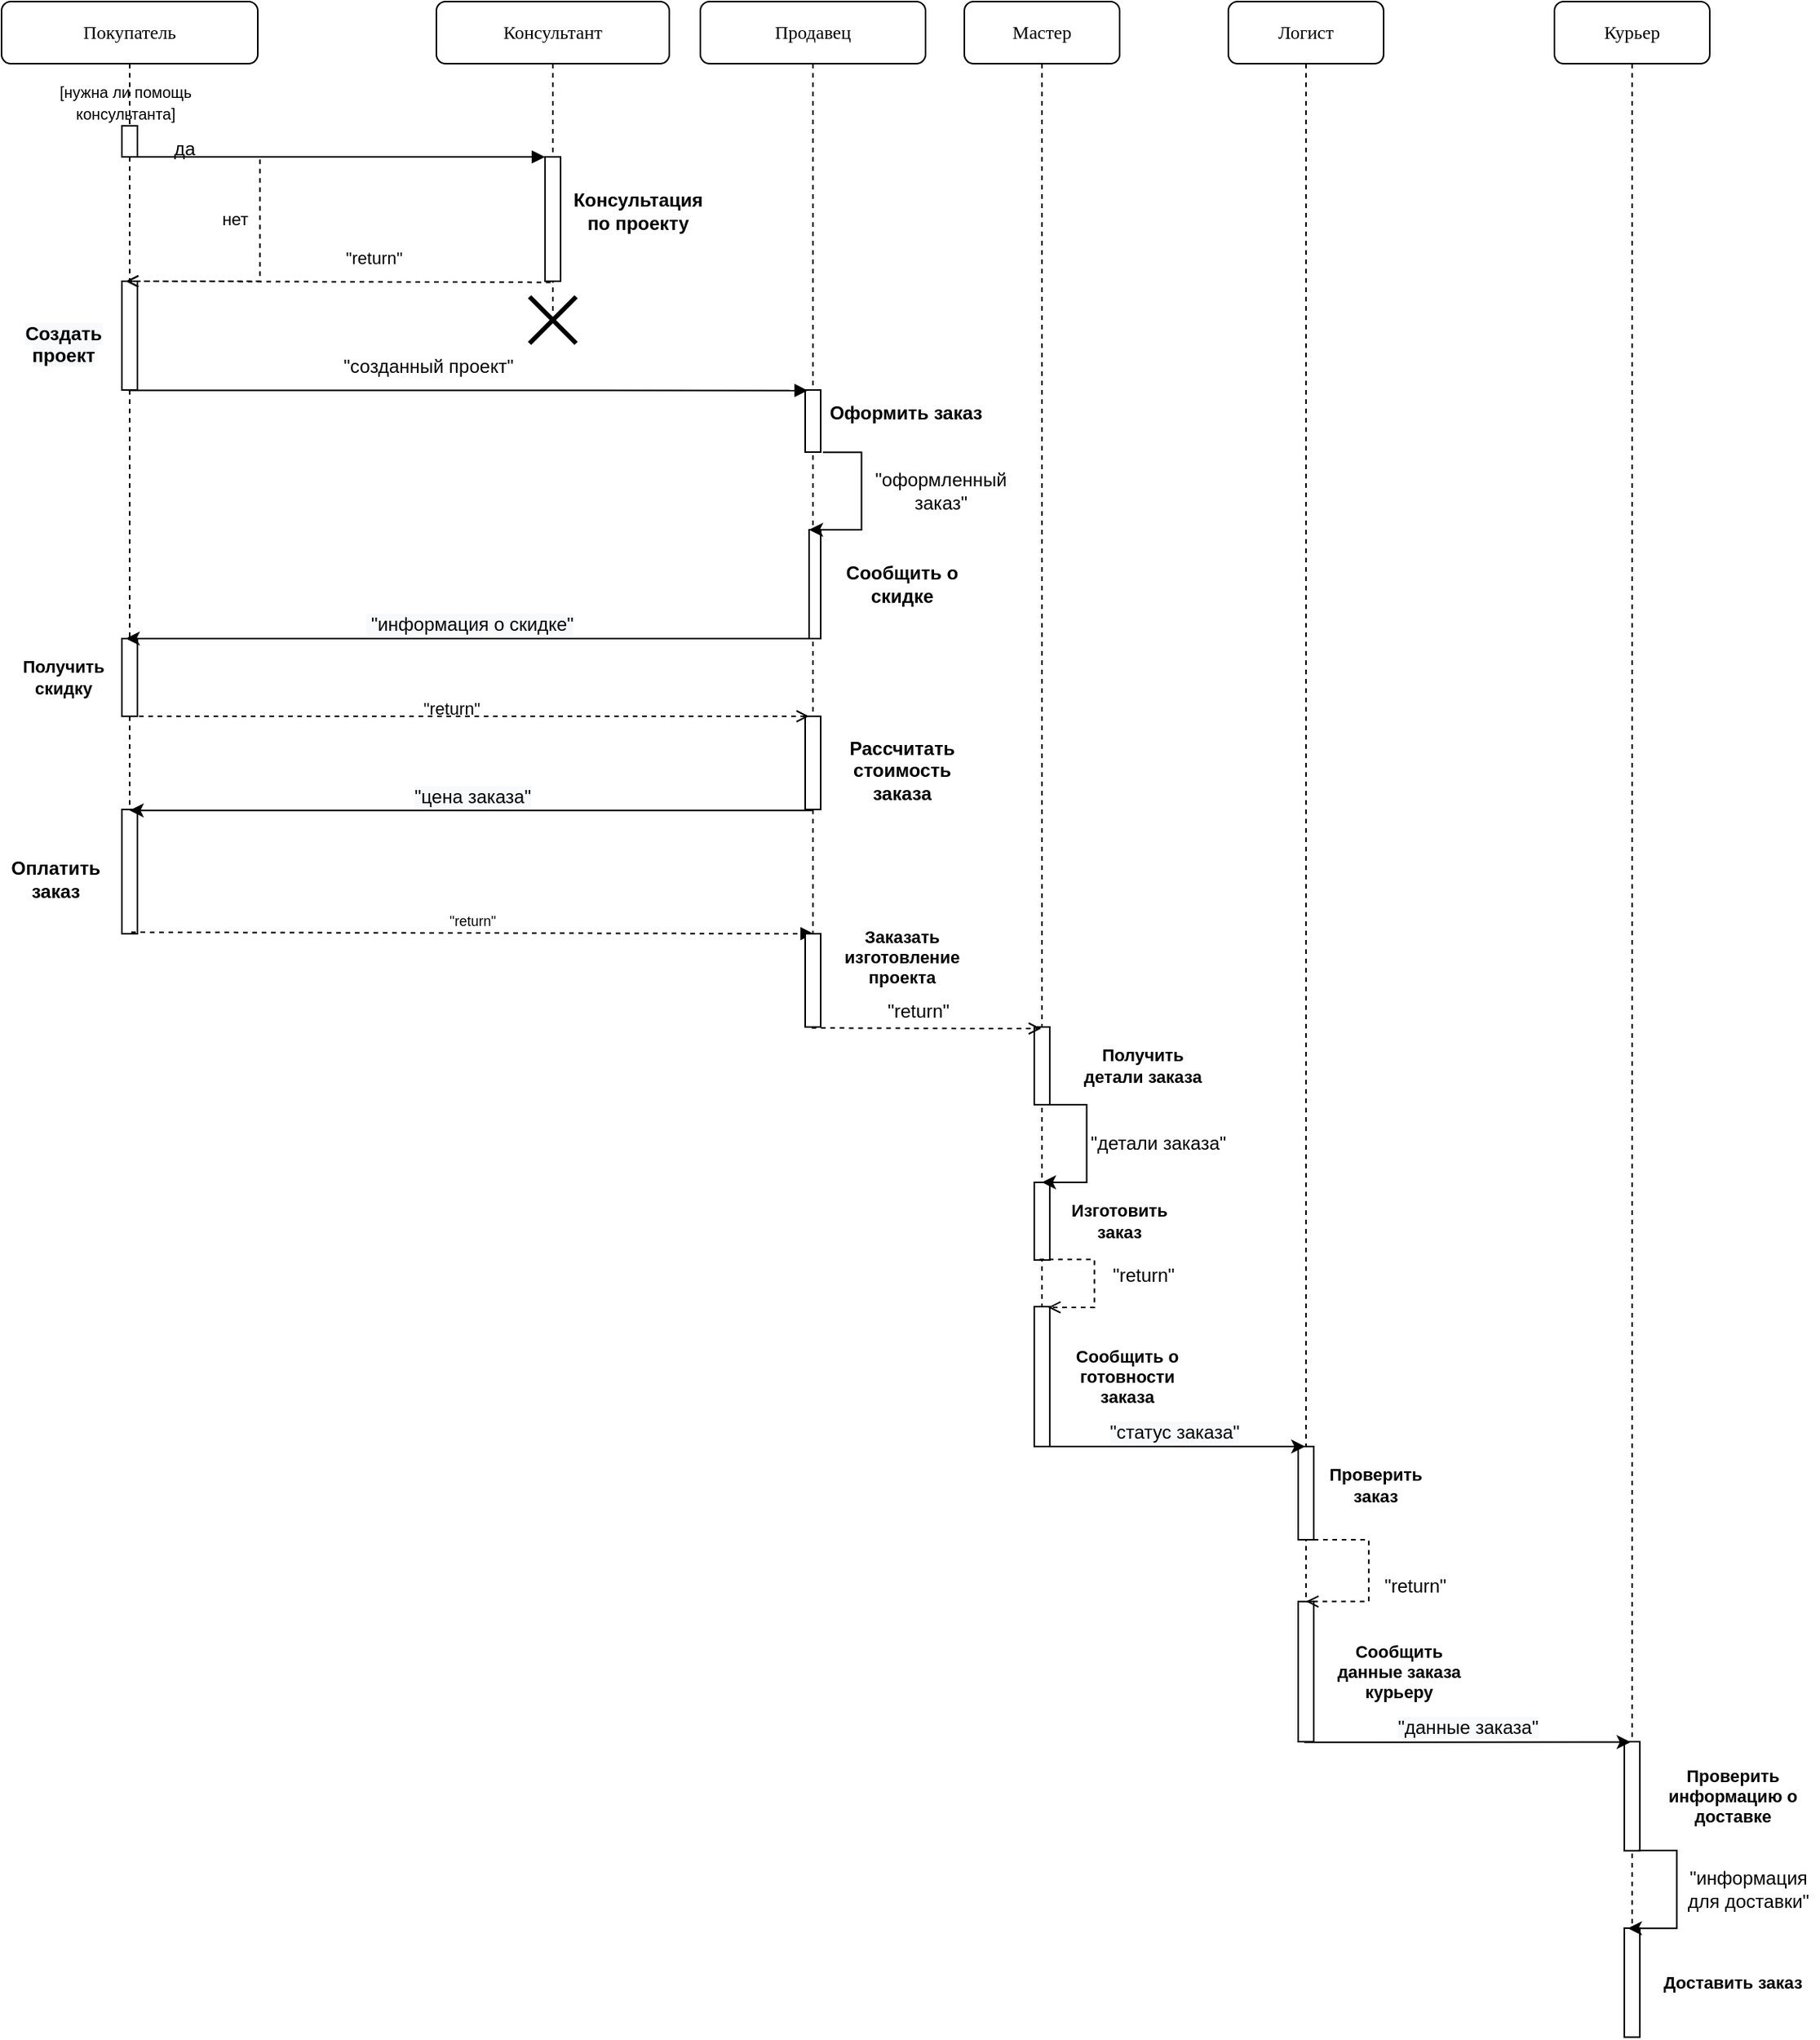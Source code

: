 <mxfile version="17.1.3" type="github">
  <diagram name="Page-1" id="13e1069c-82ec-6db2-03f1-153e76fe0fe0">
    <mxGraphModel dx="1382" dy="740" grid="1" gridSize="10" guides="1" tooltips="1" connect="1" arrows="1" fold="1" page="1" pageScale="1" pageWidth="1100" pageHeight="850" background="none" math="0" shadow="0">
      <root>
        <mxCell id="0" />
        <mxCell id="1" parent="0" />
        <mxCell id="7baba1c4bc27f4b0-2" value="Консультант" style="shape=umlLifeline;perimeter=lifelinePerimeter;whiteSpace=wrap;html=1;container=1;collapsible=0;recursiveResize=0;outlineConnect=0;rounded=1;shadow=0;comic=0;labelBackgroundColor=none;strokeWidth=1;fontFamily=Verdana;fontSize=12;align=center;" parent="1" vertex="1">
          <mxGeometry x="380" y="80" width="150" height="200" as="geometry" />
        </mxCell>
        <mxCell id="7baba1c4bc27f4b0-10" value="" style="html=1;points=[];perimeter=orthogonalPerimeter;rounded=0;shadow=0;comic=0;labelBackgroundColor=none;strokeWidth=1;fontFamily=Verdana;fontSize=12;align=center;" parent="7baba1c4bc27f4b0-2" vertex="1">
          <mxGeometry x="70" y="100" width="10" height="80" as="geometry" />
        </mxCell>
        <mxCell id="7baba1c4bc27f4b0-3" value="Продавец" style="shape=umlLifeline;perimeter=lifelinePerimeter;whiteSpace=wrap;html=1;container=1;collapsible=0;recursiveResize=0;outlineConnect=0;rounded=1;shadow=0;comic=0;labelBackgroundColor=none;strokeWidth=1;fontFamily=Verdana;fontSize=12;align=center;" parent="1" vertex="1">
          <mxGeometry x="550" y="80" width="145" height="660" as="geometry" />
        </mxCell>
        <mxCell id="7baba1c4bc27f4b0-13" value="" style="html=1;points=[];perimeter=orthogonalPerimeter;rounded=0;shadow=0;comic=0;labelBackgroundColor=none;strokeWidth=1;fontFamily=Verdana;fontSize=12;align=center;" parent="7baba1c4bc27f4b0-3" vertex="1">
          <mxGeometry x="67.5" y="250" width="10" height="40" as="geometry" />
        </mxCell>
        <mxCell id="nSxy3bsyDPYAtTU6iTXX-43" value="" style="html=1;points=[];perimeter=orthogonalPerimeter;rounded=0;shadow=0;comic=0;labelBackgroundColor=none;strokeWidth=1;fontFamily=Verdana;fontSize=12;align=center;" parent="7baba1c4bc27f4b0-3" vertex="1">
          <mxGeometry x="67.5" y="460" width="10" height="60" as="geometry" />
        </mxCell>
        <mxCell id="nSxy3bsyDPYAtTU6iTXX-52" value="" style="html=1;points=[];perimeter=orthogonalPerimeter;rounded=0;shadow=0;comic=0;labelBackgroundColor=none;strokeWidth=1;fontFamily=Verdana;fontSize=12;align=center;" parent="7baba1c4bc27f4b0-3" vertex="1">
          <mxGeometry x="70" y="340" width="7.5" height="70" as="geometry" />
        </mxCell>
        <mxCell id="nSxy3bsyDPYAtTU6iTXX-53" value="" style="endArrow=classic;html=1;rounded=0;fontSize=10;edgeStyle=elbowEdgeStyle;endFill=1;exitX=1.14;exitY=1.002;exitDx=0;exitDy=0;exitPerimeter=0;entryX=0;entryY=0;entryDx=0;entryDy=0;entryPerimeter=0;" parent="7baba1c4bc27f4b0-3" target="nSxy3bsyDPYAtTU6iTXX-52" edge="1" source="7baba1c4bc27f4b0-13">
          <mxGeometry width="50" height="50" relative="1" as="geometry">
            <mxPoint x="78.77" y="280" as="sourcePoint" />
            <mxPoint x="100" y="340" as="targetPoint" />
            <Array as="points">
              <mxPoint x="103.77" y="300" />
              <mxPoint x="88.77" y="274" />
              <mxPoint x="78.77" y="310" />
              <mxPoint x="118.77" y="300" />
            </Array>
          </mxGeometry>
        </mxCell>
        <mxCell id="7baba1c4bc27f4b0-4" value="Мастер" style="shape=umlLifeline;perimeter=lifelinePerimeter;whiteSpace=wrap;html=1;container=1;collapsible=0;recursiveResize=0;outlineConnect=0;rounded=1;shadow=0;comic=0;labelBackgroundColor=none;strokeWidth=1;fontFamily=Verdana;fontSize=12;align=center;" parent="1" vertex="1">
          <mxGeometry x="720" y="80" width="100" height="930" as="geometry" />
        </mxCell>
        <mxCell id="nSxy3bsyDPYAtTU6iTXX-74" value="" style="html=1;points=[];perimeter=orthogonalPerimeter;rounded=0;shadow=0;comic=0;labelBackgroundColor=none;strokeWidth=1;fontFamily=Verdana;fontSize=12;align=center;" parent="7baba1c4bc27f4b0-4" vertex="1">
          <mxGeometry x="45" y="690" width="10" as="geometry" />
        </mxCell>
        <mxCell id="nSxy3bsyDPYAtTU6iTXX-75" value="" style="html=1;points=[];perimeter=orthogonalPerimeter;rounded=0;shadow=0;comic=0;labelBackgroundColor=none;strokeWidth=1;fontFamily=Verdana;fontSize=12;align=center;" parent="7baba1c4bc27f4b0-4" vertex="1">
          <mxGeometry x="45" y="660" width="10" height="50" as="geometry" />
        </mxCell>
        <mxCell id="KT-1wL77twykIDQ50p4O-12" value="" style="html=1;points=[];perimeter=orthogonalPerimeter;rounded=0;shadow=0;comic=0;labelBackgroundColor=none;strokeWidth=1;fontFamily=Verdana;fontSize=12;align=center;" vertex="1" parent="7baba1c4bc27f4b0-4">
          <mxGeometry x="45" y="760" width="10" height="50" as="geometry" />
        </mxCell>
        <mxCell id="KT-1wL77twykIDQ50p4O-13" value="" style="endArrow=classic;html=1;rounded=0;fontSize=10;edgeStyle=elbowEdgeStyle;endFill=1;exitX=1.14;exitY=1.002;exitDx=0;exitDy=0;exitPerimeter=0;" edge="1" parent="7baba1c4bc27f4b0-4">
          <mxGeometry width="50" height="50" relative="1" as="geometry">
            <mxPoint x="53.9" y="710" as="sourcePoint" />
            <mxPoint x="50" y="760" as="targetPoint" />
            <Array as="points">
              <mxPoint x="78.77" y="719.92" />
              <mxPoint x="63.77" y="693.92" />
              <mxPoint x="53.77" y="729.92" />
              <mxPoint x="93.77" y="719.92" />
            </Array>
          </mxGeometry>
        </mxCell>
        <mxCell id="nSxy3bsyDPYAtTU6iTXX-22" value="" style="html=1;points=[];perimeter=orthogonalPerimeter;rounded=0;shadow=0;comic=0;labelBackgroundColor=none;strokeWidth=1;fontFamily=Verdana;fontSize=12;align=center;" parent="7baba1c4bc27f4b0-4" vertex="1">
          <mxGeometry x="45" y="840" width="10" height="90" as="geometry" />
        </mxCell>
        <mxCell id="KT-1wL77twykIDQ50p4O-16" value="" style="endArrow=open;html=1;rounded=0;fontSize=10;edgeStyle=elbowEdgeStyle;endFill=0;exitX=0.334;exitY=0.993;exitDx=0;exitDy=0;exitPerimeter=0;entryX=0.885;entryY=0.005;entryDx=0;entryDy=0;entryPerimeter=0;dashed=1;" edge="1" parent="7baba1c4bc27f4b0-4" source="KT-1wL77twykIDQ50p4O-12" target="nSxy3bsyDPYAtTU6iTXX-22">
          <mxGeometry width="50" height="50" relative="1" as="geometry">
            <mxPoint x="58.9" y="810" as="sourcePoint" />
            <mxPoint x="55" y="860" as="targetPoint" />
            <Array as="points">
              <mxPoint x="83.77" y="819.92" />
              <mxPoint x="68.77" y="793.92" />
              <mxPoint x="58.77" y="829.92" />
              <mxPoint x="98.77" y="819.92" />
            </Array>
          </mxGeometry>
        </mxCell>
        <mxCell id="7baba1c4bc27f4b0-5" value="Логист" style="shape=umlLifeline;perimeter=lifelinePerimeter;whiteSpace=wrap;html=1;container=1;collapsible=0;recursiveResize=0;outlineConnect=0;rounded=1;shadow=0;comic=0;labelBackgroundColor=none;strokeWidth=1;fontFamily=Verdana;fontSize=12;align=center;" parent="1" vertex="1">
          <mxGeometry x="890" y="80" width="100" height="1120" as="geometry" />
        </mxCell>
        <mxCell id="7baba1c4bc27f4b0-19" value="" style="html=1;points=[];perimeter=orthogonalPerimeter;rounded=0;shadow=0;comic=0;labelBackgroundColor=none;strokeWidth=1;fontFamily=Verdana;fontSize=12;align=center;" parent="7baba1c4bc27f4b0-5" vertex="1">
          <mxGeometry x="45" y="930" width="10" height="60" as="geometry" />
        </mxCell>
        <mxCell id="KT-1wL77twykIDQ50p4O-21" value="" style="html=1;points=[];perimeter=orthogonalPerimeter;rounded=0;shadow=0;comic=0;labelBackgroundColor=none;strokeWidth=1;fontFamily=Verdana;fontSize=12;align=center;" vertex="1" parent="7baba1c4bc27f4b0-5">
          <mxGeometry x="45" y="1029.81" width="10" height="90.19" as="geometry" />
        </mxCell>
        <mxCell id="KT-1wL77twykIDQ50p4O-22" value="" style="endArrow=open;html=1;rounded=0;fontSize=10;edgeStyle=elbowEdgeStyle;endFill=0;exitX=0.334;exitY=0.993;exitDx=0;exitDy=0;exitPerimeter=0;dashed=1;" edge="1" parent="7baba1c4bc27f4b0-5">
          <mxGeometry width="50" height="50" relative="1" as="geometry">
            <mxPoint x="55.0" y="990" as="sourcePoint" />
            <mxPoint x="50" y="1029.81" as="targetPoint" />
            <Array as="points">
              <mxPoint x="90.43" y="1000.27" />
              <mxPoint x="75.43" y="974.27" />
              <mxPoint x="65.43" y="1010.27" />
              <mxPoint x="105.43" y="1000.27" />
            </Array>
          </mxGeometry>
        </mxCell>
        <mxCell id="7baba1c4bc27f4b0-6" value="Курьер" style="shape=umlLifeline;perimeter=lifelinePerimeter;whiteSpace=wrap;html=1;container=1;collapsible=0;recursiveResize=0;outlineConnect=0;rounded=1;shadow=0;comic=0;labelBackgroundColor=none;strokeWidth=1;fontFamily=Verdana;fontSize=12;align=center;" parent="1" vertex="1">
          <mxGeometry x="1100" y="80" width="100" height="1310" as="geometry" />
        </mxCell>
        <mxCell id="KT-1wL77twykIDQ50p4O-25" value="" style="html=1;points=[];perimeter=orthogonalPerimeter;rounded=0;shadow=0;comic=0;labelBackgroundColor=none;strokeWidth=1;fontFamily=Verdana;fontSize=12;align=center;" vertex="1" parent="7baba1c4bc27f4b0-6">
          <mxGeometry x="45" y="1120" width="10" height="70.19" as="geometry" />
        </mxCell>
        <mxCell id="7baba1c4bc27f4b0-8" value="Покупатель" style="shape=umlLifeline;perimeter=lifelinePerimeter;whiteSpace=wrap;html=1;container=1;collapsible=0;recursiveResize=0;outlineConnect=0;rounded=1;shadow=0;comic=0;labelBackgroundColor=none;strokeWidth=1;fontFamily=Verdana;fontSize=12;align=center;" parent="1" vertex="1">
          <mxGeometry x="100" y="80" width="165" height="600" as="geometry" />
        </mxCell>
        <mxCell id="7baba1c4bc27f4b0-9" value="" style="html=1;points=[];perimeter=orthogonalPerimeter;rounded=0;shadow=0;comic=0;labelBackgroundColor=none;strokeWidth=1;fontFamily=Verdana;fontSize=12;align=center;" parent="7baba1c4bc27f4b0-8" vertex="1">
          <mxGeometry x="77.5" y="410" width="10" height="50" as="geometry" />
        </mxCell>
        <mxCell id="nSxy3bsyDPYAtTU6iTXX-5" value="да" style="text;html=1;strokeColor=none;fillColor=none;align=center;verticalAlign=middle;whiteSpace=wrap;rounded=0;" parent="7baba1c4bc27f4b0-8" vertex="1">
          <mxGeometry x="87.5" y="80" width="60" height="30" as="geometry" />
        </mxCell>
        <mxCell id="nSxy3bsyDPYAtTU6iTXX-32" value="" style="html=1;points=[];perimeter=orthogonalPerimeter;rounded=0;shadow=0;comic=0;labelBackgroundColor=none;strokeWidth=1;fontFamily=Verdana;fontSize=12;align=center;" parent="7baba1c4bc27f4b0-8" vertex="1">
          <mxGeometry x="77.5" y="180" width="10" height="70" as="geometry" />
        </mxCell>
        <mxCell id="nSxy3bsyDPYAtTU6iTXX-38" value="нет" style="text;html=1;align=center;verticalAlign=middle;resizable=0;points=[];autosize=1;strokeColor=none;fillColor=none;fontSize=11;" parent="7baba1c4bc27f4b0-8" vertex="1">
          <mxGeometry x="135" y="130" width="30" height="20" as="geometry" />
        </mxCell>
        <mxCell id="nSxy3bsyDPYAtTU6iTXX-46" value="" style="html=1;points=[];perimeter=orthogonalPerimeter;rounded=0;shadow=0;comic=0;labelBackgroundColor=none;strokeWidth=1;fontFamily=Verdana;fontSize=12;align=center;" parent="7baba1c4bc27f4b0-8" vertex="1">
          <mxGeometry x="77.5" y="520" width="10" height="80" as="geometry" />
        </mxCell>
        <mxCell id="nSxy3bsyDPYAtTU6iTXX-3" value="" style="html=1;points=[];perimeter=orthogonalPerimeter;rounded=0;shadow=0;comic=0;labelBackgroundColor=none;strokeWidth=1;fontFamily=Verdana;fontSize=12;align=center;" parent="7baba1c4bc27f4b0-8" vertex="1">
          <mxGeometry x="77.5" y="80" width="10" height="20" as="geometry" />
        </mxCell>
        <mxCell id="_RV6bXpBdhq5zvl98dlv-17" value="&lt;font size=&quot;1&quot;&gt;&lt;b style=&quot;font-size: 11px&quot;&gt;Получить скидку&lt;/b&gt;&lt;/font&gt;" style="text;html=1;strokeColor=none;fillColor=none;align=center;verticalAlign=middle;whiteSpace=wrap;rounded=0;fontSize=10;" parent="7baba1c4bc27f4b0-8" vertex="1">
          <mxGeometry x="10" y="420" width="60" height="30" as="geometry" />
        </mxCell>
        <mxCell id="_RV6bXpBdhq5zvl98dlv-4" value="&lt;b style=&quot;color: rgb(0 , 0 , 0) ; font-family: &amp;#34;helvetica&amp;#34; ; font-size: 12px ; font-style: normal ; letter-spacing: normal ; text-indent: 0px ; text-transform: none ; word-spacing: 0px ; background-color: rgb(248 , 249 , 250)&quot;&gt;Создать проект&lt;/b&gt;" style="text;whiteSpace=wrap;html=1;fontSize=12;align=center;" parent="7baba1c4bc27f4b0-8" vertex="1">
          <mxGeometry x="10" y="200" width="60" height="30" as="geometry" />
        </mxCell>
        <mxCell id="_RV6bXpBdhq5zvl98dlv-6" value="" style="endArrow=open;html=1;rounded=0;fontSize=11;exitX=0.355;exitY=1.009;exitDx=0;exitDy=0;exitPerimeter=0;endFill=0;dashed=1;" parent="1" source="7baba1c4bc27f4b0-10" edge="1">
          <mxGeometry width="50" height="50" relative="1" as="geometry">
            <mxPoint x="320" y="320" as="sourcePoint" />
            <mxPoint x="180" y="260" as="targetPoint" />
          </mxGeometry>
        </mxCell>
        <mxCell id="_RV6bXpBdhq5zvl98dlv-10" value="" style="html=1;verticalAlign=bottom;endArrow=block;rounded=0;fontSize=11;entryX=0.17;entryY=0.008;entryDx=0;entryDy=0;entryPerimeter=0;exitX=0.42;exitY=1.004;exitDx=0;exitDy=0;exitPerimeter=0;" parent="1" source="nSxy3bsyDPYAtTU6iTXX-32" target="7baba1c4bc27f4b0-13" edge="1">
          <mxGeometry width="80" relative="1" as="geometry">
            <mxPoint x="190" y="306" as="sourcePoint" />
            <mxPoint x="612.5" y="320" as="targetPoint" />
            <Array as="points" />
          </mxGeometry>
        </mxCell>
        <mxCell id="_RV6bXpBdhq5zvl98dlv-11" value="&lt;span style=&quot;font-size: 12px ; background-color: rgb(248 , 249 , 250)&quot;&gt;&amp;nbsp;&quot;информация о скидке&quot;&lt;/span&gt;" style="html=1;verticalAlign=bottom;endArrow=classic;rounded=0;fontSize=11;endFill=1;" parent="1" edge="1" source="7baba1c4bc27f4b0-3">
          <mxGeometry width="80" relative="1" as="geometry">
            <mxPoint x="620" y="410" as="sourcePoint" />
            <mxPoint x="180" y="490" as="targetPoint" />
            <Array as="points">
              <mxPoint x="560" y="490" />
            </Array>
          </mxGeometry>
        </mxCell>
        <mxCell id="_RV6bXpBdhq5zvl98dlv-44" value="" style="html=1;verticalAlign=bottom;endArrow=open;rounded=0;fontSize=11;strokeWidth=1;startArrow=none;exitX=0.419;exitY=1.01;exitDx=0;exitDy=0;exitPerimeter=0;dashed=1;endFill=0;" parent="1" source="nSxy3bsyDPYAtTU6iTXX-71" target="7baba1c4bc27f4b0-4" edge="1">
          <mxGeometry width="80" relative="1" as="geometry">
            <mxPoint x="700" y="700" as="sourcePoint" />
            <mxPoint x="765" y="690" as="targetPoint" />
            <Array as="points">
              <mxPoint x="730" y="741" />
            </Array>
          </mxGeometry>
        </mxCell>
        <mxCell id="_RV6bXpBdhq5zvl98dlv-1" value="&lt;font style=&quot;font-size: 12px&quot;&gt;&lt;b&gt;Консультация по&amp;nbsp;проекту&lt;/b&gt;&lt;/font&gt;" style="text;html=1;strokeColor=none;fillColor=none;align=center;verticalAlign=middle;whiteSpace=wrap;rounded=0;fontSize=7;" parent="1" vertex="1">
          <mxGeometry x="460" y="200" width="100" height="30" as="geometry" />
        </mxCell>
        <mxCell id="_RV6bXpBdhq5zvl98dlv-2" value="&lt;span style=&quot;font-family: &amp;#34;helvetica&amp;#34;&quot;&gt;&lt;font style=&quot;font-size: 10px&quot;&gt;[нужна ли помощь консультанта]&lt;/font&gt;&lt;/span&gt;" style="text;html=1;strokeColor=none;fillColor=none;align=center;verticalAlign=middle;whiteSpace=wrap;rounded=0;fontSize=11;" parent="1" vertex="1">
          <mxGeometry x="120" y="130" width="120" height="30" as="geometry" />
        </mxCell>
        <mxCell id="nSxy3bsyDPYAtTU6iTXX-8" value="" style="html=1;verticalAlign=bottom;endArrow=block;rounded=0;" parent="1" edge="1">
          <mxGeometry width="80" relative="1" as="geometry">
            <mxPoint x="180" y="180" as="sourcePoint" />
            <mxPoint x="450" y="180" as="targetPoint" />
          </mxGeometry>
        </mxCell>
        <mxCell id="nSxy3bsyDPYAtTU6iTXX-13" value="&lt;span style=&quot;font-size: 12px ; background-color: rgb(248 , 249 , 250)&quot;&gt;&quot;цена заказа&quot;&lt;/span&gt;" style="html=1;verticalAlign=bottom;endArrow=classic;rounded=0;fontSize=11;endFill=1;exitX=0.541;exitY=1.01;exitDx=0;exitDy=0;exitPerimeter=0;" parent="1" source="nSxy3bsyDPYAtTU6iTXX-43" target="7baba1c4bc27f4b0-8" edge="1">
          <mxGeometry width="80" relative="1" as="geometry">
            <mxPoint x="621.69" y="649.28" as="sourcePoint" />
            <mxPoint x="182.048" y="650.04" as="targetPoint" />
            <Array as="points" />
          </mxGeometry>
        </mxCell>
        <mxCell id="nSxy3bsyDPYAtTU6iTXX-20" value="&quot;return&quot;" style="text;html=1;strokeColor=none;fillColor=none;align=center;verticalAlign=middle;whiteSpace=wrap;rounded=0;fontSize=11;" parent="1" vertex="1">
          <mxGeometry x="310" y="230" width="60" height="30" as="geometry" />
        </mxCell>
        <mxCell id="nSxy3bsyDPYAtTU6iTXX-72" value="&quot;return&quot;" style="html=1;verticalAlign=bottom;endArrow=block;rounded=0;dashed=1;fontSize=9;elbow=vertical;exitX=0.602;exitY=0.988;exitDx=0;exitDy=0;exitPerimeter=0;" parent="1" source="nSxy3bsyDPYAtTU6iTXX-46" edge="1">
          <mxGeometry width="80" relative="1" as="geometry">
            <mxPoint x="410" y="780" as="sourcePoint" />
            <mxPoint x="623" y="680" as="targetPoint" />
          </mxGeometry>
        </mxCell>
        <mxCell id="nSxy3bsyDPYAtTU6iTXX-71" value="" style="html=1;points=[];perimeter=orthogonalPerimeter;rounded=0;shadow=0;comic=0;labelBackgroundColor=none;strokeWidth=1;fontFamily=Verdana;fontSize=12;align=center;" parent="1" vertex="1">
          <mxGeometry x="617.5" y="680" width="10" height="60" as="geometry" />
        </mxCell>
        <mxCell id="nSxy3bsyDPYAtTU6iTXX-73" value="" style="html=1;verticalAlign=bottom;endArrow=none;rounded=0;fontSize=11;strokeWidth=1;" parent="1" source="7baba1c4bc27f4b0-3" target="nSxy3bsyDPYAtTU6iTXX-71" edge="1">
          <mxGeometry width="80" relative="1" as="geometry">
            <mxPoint x="622.31" y="700" as="sourcePoint" />
            <mxPoint x="769.5" y="700" as="targetPoint" />
            <Array as="points" />
          </mxGeometry>
        </mxCell>
        <mxCell id="_RV6bXpBdhq5zvl98dlv-7" value="" style="shape=umlDestroy;whiteSpace=wrap;html=1;strokeWidth=3;fontSize=11;" parent="1" vertex="1">
          <mxGeometry x="440" y="270" width="30" height="30" as="geometry" />
        </mxCell>
        <mxCell id="KT-1wL77twykIDQ50p4O-1" value="" style="endArrow=open;html=1;rounded=0;fontSize=10;edgeStyle=elbowEdgeStyle;dashed=1;endFill=0;" edge="1" parent="1">
          <mxGeometry width="50" height="50" relative="1" as="geometry">
            <mxPoint x="190" y="180" as="sourcePoint" />
            <mxPoint x="180" y="260" as="targetPoint" />
            <Array as="points">
              <mxPoint x="266.37" y="289.96" />
              <mxPoint x="251.37" y="263.96" />
              <mxPoint x="241.37" y="299.96" />
              <mxPoint x="281.37" y="289.96" />
            </Array>
          </mxGeometry>
        </mxCell>
        <mxCell id="KT-1wL77twykIDQ50p4O-2" value="&lt;b style=&quot;font-size: 11px&quot;&gt;&lt;span style=&quot;font-size: 12px&quot;&gt;Оформить&amp;nbsp;&lt;/span&gt;&lt;span style=&quot;font-size: 12px&quot;&gt;заказ&lt;/span&gt;&lt;/b&gt;" style="text;html=1;strokeColor=none;fillColor=none;align=center;verticalAlign=middle;whiteSpace=wrap;rounded=0;fontSize=7;" vertex="1" parent="1">
          <mxGeometry x="645" y="330" width="75" height="30" as="geometry" />
        </mxCell>
        <mxCell id="KT-1wL77twykIDQ50p4O-3" value="&quot;созданный проект&quot;" style="text;html=1;strokeColor=none;fillColor=none;align=center;verticalAlign=middle;whiteSpace=wrap;rounded=0;" vertex="1" parent="1">
          <mxGeometry x="310" y="300" width="130" height="30" as="geometry" />
        </mxCell>
        <mxCell id="KT-1wL77twykIDQ50p4O-4" value="&quot;оформленный заказ&quot;" style="text;html=1;strokeColor=none;fillColor=none;align=center;verticalAlign=middle;whiteSpace=wrap;rounded=0;" vertex="1" parent="1">
          <mxGeometry x="660" y="380" width="90" height="30" as="geometry" />
        </mxCell>
        <mxCell id="KT-1wL77twykIDQ50p4O-5" value="&lt;span style=&quot;font-size: 12px&quot;&gt;&lt;b&gt;Сообщить о скидке&lt;/b&gt;&lt;/span&gt;" style="text;html=1;strokeColor=none;fillColor=none;align=center;verticalAlign=middle;whiteSpace=wrap;rounded=0;fontSize=7;" vertex="1" parent="1">
          <mxGeometry x="640" y="440" width="80" height="30" as="geometry" />
        </mxCell>
        <mxCell id="KT-1wL77twykIDQ50p4O-6" value="&lt;b style=&quot;font-size: 12px&quot;&gt;Рассчитать стоимость заказа&lt;/b&gt;" style="text;html=1;strokeColor=none;fillColor=none;align=center;verticalAlign=middle;whiteSpace=wrap;rounded=0;fontSize=7;" vertex="1" parent="1">
          <mxGeometry x="640" y="560" width="80" height="30" as="geometry" />
        </mxCell>
        <mxCell id="KT-1wL77twykIDQ50p4O-7" value="" style="endArrow=open;html=1;rounded=0;dashed=1;endFill=0;" edge="1" parent="1" source="7baba1c4bc27f4b0-8">
          <mxGeometry width="50" height="50" relative="1" as="geometry">
            <mxPoint x="430" y="540" as="sourcePoint" />
            <mxPoint x="620" y="540" as="targetPoint" />
          </mxGeometry>
        </mxCell>
        <mxCell id="KT-1wL77twykIDQ50p4O-8" value="&quot;return&quot;" style="text;html=1;strokeColor=none;fillColor=none;align=center;verticalAlign=middle;whiteSpace=wrap;rounded=0;fontSize=11;" vertex="1" parent="1">
          <mxGeometry x="360" y="520" width="60" height="30" as="geometry" />
        </mxCell>
        <mxCell id="KT-1wL77twykIDQ50p4O-9" value="&lt;span style=&quot;font-size: 12px&quot;&gt;&lt;b&gt;Оплатить заказ&lt;/b&gt;&lt;/span&gt;" style="text;html=1;strokeColor=none;fillColor=none;align=center;verticalAlign=middle;whiteSpace=wrap;rounded=0;fontSize=7;" vertex="1" parent="1">
          <mxGeometry x="100" y="630" width="70" height="30" as="geometry" />
        </mxCell>
        <mxCell id="KT-1wL77twykIDQ50p4O-10" value="&lt;b style=&quot;font-size: 11px&quot;&gt;Заказать изготовление&lt;br style=&quot;padding: 0px ; margin: 0px&quot;&gt;проекта&lt;/b&gt;" style="text;html=1;strokeColor=none;fillColor=none;align=center;verticalAlign=middle;whiteSpace=wrap;rounded=0;fontSize=7;" vertex="1" parent="1">
          <mxGeometry x="640" y="680" width="80" height="30" as="geometry" />
        </mxCell>
        <mxCell id="_RV6bXpBdhq5zvl98dlv-48" value="&lt;b&gt;&lt;font style=&quot;font-size: 11px&quot;&gt;Изготовить заказ&lt;/font&gt;&lt;/b&gt;" style="text;html=1;strokeColor=none;fillColor=none;align=center;verticalAlign=middle;whiteSpace=wrap;rounded=0;fontSize=10;" parent="1" vertex="1">
          <mxGeometry x="790" y="850" width="60" height="30" as="geometry" />
        </mxCell>
        <mxCell id="KT-1wL77twykIDQ50p4O-11" value="&quot;return&quot;" style="text;html=1;align=center;verticalAlign=middle;resizable=0;points=[];autosize=1;strokeColor=none;fillColor=none;" vertex="1" parent="1">
          <mxGeometry x="660" y="720" width="60" height="20" as="geometry" />
        </mxCell>
        <mxCell id="KT-1wL77twykIDQ50p4O-14" value="&lt;b&gt;&lt;font style=&quot;font-size: 11px&quot;&gt;Получить детали заказа&lt;/font&gt;&lt;/b&gt;" style="text;html=1;strokeColor=none;fillColor=none;align=center;verticalAlign=middle;whiteSpace=wrap;rounded=0;fontSize=7;" vertex="1" parent="1">
          <mxGeometry x="795" y="750" width="80" height="30" as="geometry" />
        </mxCell>
        <mxCell id="KT-1wL77twykIDQ50p4O-15" value="&quot;детали заказа&quot;" style="text;html=1;strokeColor=none;fillColor=none;align=center;verticalAlign=middle;whiteSpace=wrap;rounded=0;" vertex="1" parent="1">
          <mxGeometry x="800" y="800" width="90" height="30" as="geometry" />
        </mxCell>
        <mxCell id="KT-1wL77twykIDQ50p4O-17" value="&quot;return&quot;" style="text;html=1;align=center;verticalAlign=middle;resizable=0;points=[];autosize=1;strokeColor=none;fillColor=none;" vertex="1" parent="1">
          <mxGeometry x="805" y="890" width="60" height="20" as="geometry" />
        </mxCell>
        <mxCell id="KT-1wL77twykIDQ50p4O-18" value="&lt;b&gt;&lt;font style=&quot;font-size: 11px&quot;&gt;Сообщить о готовности заказа&lt;/font&gt;&lt;/b&gt;" style="text;html=1;strokeColor=none;fillColor=none;align=center;verticalAlign=middle;whiteSpace=wrap;rounded=0;fontSize=10;" vertex="1" parent="1">
          <mxGeometry x="785" y="950" width="80" height="30" as="geometry" />
        </mxCell>
        <mxCell id="KT-1wL77twykIDQ50p4O-19" value="&lt;span style=&quot;font-size: 12px ; background-color: rgb(248 , 249 , 250)&quot;&gt;&quot;статус заказа&quot;&lt;/span&gt;" style="html=1;verticalAlign=bottom;endArrow=classic;rounded=0;fontSize=11;endFill=1;" edge="1" parent="1" target="7baba1c4bc27f4b0-5">
          <mxGeometry width="80" relative="1" as="geometry">
            <mxPoint x="770" y="1010" as="sourcePoint" />
            <mxPoint x="870" y="1060" as="targetPoint" />
            <Array as="points" />
          </mxGeometry>
        </mxCell>
        <mxCell id="KT-1wL77twykIDQ50p4O-20" value="&lt;b&gt;&lt;font style=&quot;font-size: 11px&quot;&gt;Проверить заказ&lt;/font&gt;&lt;/b&gt;" style="text;html=1;strokeColor=none;fillColor=none;align=center;verticalAlign=middle;whiteSpace=wrap;rounded=0;fontSize=10;" vertex="1" parent="1">
          <mxGeometry x="950" y="1020" width="70" height="30" as="geometry" />
        </mxCell>
        <mxCell id="KT-1wL77twykIDQ50p4O-23" value="&quot;return&quot;" style="text;html=1;align=center;verticalAlign=middle;resizable=0;points=[];autosize=1;strokeColor=none;fillColor=none;" vertex="1" parent="1">
          <mxGeometry x="980" y="1090" width="60" height="20" as="geometry" />
        </mxCell>
        <mxCell id="KT-1wL77twykIDQ50p4O-24" value="&lt;b&gt;&lt;font style=&quot;font-size: 11px&quot;&gt;Сообщить данные заказа курьеру&lt;/font&gt;&lt;/b&gt;" style="text;html=1;strokeColor=none;fillColor=none;align=center;verticalAlign=middle;whiteSpace=wrap;rounded=0;fontSize=10;" vertex="1" parent="1">
          <mxGeometry x="950" y="1140" width="100" height="30" as="geometry" />
        </mxCell>
        <mxCell id="KT-1wL77twykIDQ50p4O-26" value="&lt;span style=&quot;font-size: 12px ; background-color: rgb(248 , 249 , 250)&quot;&gt;&quot;данные заказа&quot;&lt;/span&gt;" style="html=1;verticalAlign=bottom;endArrow=classic;rounded=0;fontSize=11;endFill=1;exitX=0.389;exitY=1.004;exitDx=0;exitDy=0;exitPerimeter=0;entryX=0.409;entryY=0.004;entryDx=0;entryDy=0;entryPerimeter=0;" edge="1" parent="1" source="KT-1wL77twykIDQ50p4O-21" target="KT-1wL77twykIDQ50p4O-25">
          <mxGeometry width="80" relative="1" as="geometry">
            <mxPoint x="950.0" y="1190" as="sourcePoint" />
            <mxPoint x="1119.5" y="1190" as="targetPoint" />
            <Array as="points" />
          </mxGeometry>
        </mxCell>
        <mxCell id="KT-1wL77twykIDQ50p4O-27" value="&lt;b&gt;&lt;font style=&quot;font-size: 11px&quot;&gt;Проверить информацию о доставке&lt;/font&gt;&lt;/b&gt;" style="text;html=1;strokeColor=none;fillColor=none;align=center;verticalAlign=middle;whiteSpace=wrap;rounded=0;fontSize=10;" vertex="1" parent="1">
          <mxGeometry x="1160" y="1220" width="110" height="30" as="geometry" />
        </mxCell>
        <mxCell id="KT-1wL77twykIDQ50p4O-29" value="&lt;b&gt;&lt;font style=&quot;font-size: 11px&quot;&gt;Доставить заказ&lt;/font&gt;&lt;/b&gt;" style="text;html=1;strokeColor=none;fillColor=none;align=center;verticalAlign=middle;whiteSpace=wrap;rounded=0;fontSize=10;" vertex="1" parent="1">
          <mxGeometry x="1160" y="1340.09" width="110" height="30" as="geometry" />
        </mxCell>
        <mxCell id="KT-1wL77twykIDQ50p4O-28" value="" style="html=1;points=[];perimeter=orthogonalPerimeter;rounded=0;shadow=0;comic=0;labelBackgroundColor=none;strokeWidth=1;fontFamily=Verdana;fontSize=12;align=center;" vertex="1" parent="1">
          <mxGeometry x="1145" y="1320" width="10" height="70.19" as="geometry" />
        </mxCell>
        <mxCell id="KT-1wL77twykIDQ50p4O-31" value="&quot;информация для доставки&quot;" style="text;html=1;strokeColor=none;fillColor=none;align=center;verticalAlign=middle;whiteSpace=wrap;rounded=0;" vertex="1" parent="1">
          <mxGeometry x="1180" y="1280" width="90" height="30" as="geometry" />
        </mxCell>
        <mxCell id="KT-1wL77twykIDQ50p4O-30" value="" style="endArrow=classic;html=1;rounded=0;fontSize=10;edgeStyle=elbowEdgeStyle;endFill=1;exitX=1.14;exitY=1.002;exitDx=0;exitDy=0;exitPerimeter=0;entryX=0.229;entryY=0.001;entryDx=0;entryDy=0;entryPerimeter=0;" edge="1" parent="1" target="KT-1wL77twykIDQ50p4O-28">
          <mxGeometry width="50" height="50" relative="1" as="geometry">
            <mxPoint x="1153.9" y="1270" as="sourcePoint" />
            <mxPoint x="1150" y="1320" as="targetPoint" />
            <Array as="points">
              <mxPoint x="1178.77" y="1279.92" />
              <mxPoint x="1163.77" y="1253.92" />
              <mxPoint x="1153.77" y="1289.92" />
              <mxPoint x="1193.77" y="1279.92" />
            </Array>
          </mxGeometry>
        </mxCell>
      </root>
    </mxGraphModel>
  </diagram>
</mxfile>
